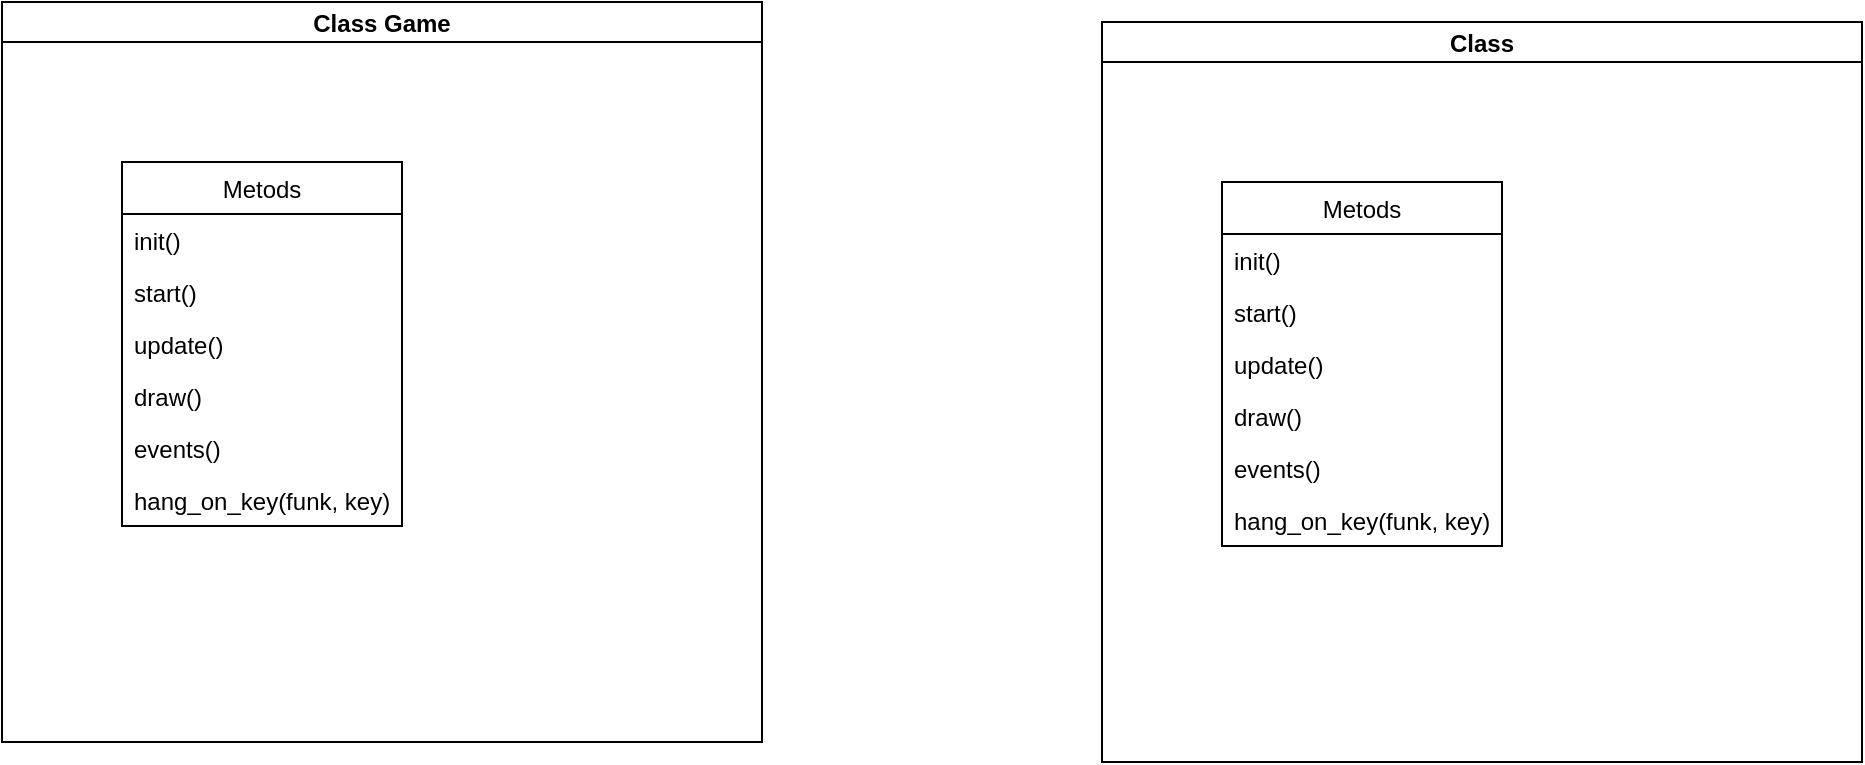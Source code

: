 <mxfile version="16.6.5" type="github">
  <diagram id="lAOZ7OAGnE78TXjuraTX" name="Page-1">
    <mxGraphModel dx="1418" dy="737" grid="1" gridSize="10" guides="1" tooltips="1" connect="1" arrows="1" fold="1" page="1" pageScale="1" pageWidth="850" pageHeight="1100" math="0" shadow="0">
      <root>
        <mxCell id="0" />
        <mxCell id="1" parent="0" />
        <mxCell id="KQAzRK6OISt39XVYgTHG-89" value="Class Game" style="swimlane;startSize=20;horizontal=1;containerType=tree;newEdgeStyle={&quot;edgeStyle&quot;:&quot;elbowEdgeStyle&quot;,&quot;startArrow&quot;:&quot;none&quot;,&quot;endArrow&quot;:&quot;none&quot;};" parent="1" vertex="1">
          <mxGeometry x="70" y="40" width="380" height="370" as="geometry" />
        </mxCell>
        <mxCell id="KQAzRK6OISt39XVYgTHG-97" value="Metods" style="swimlane;fontStyle=0;childLayout=stackLayout;horizontal=1;startSize=26;fillColor=none;horizontalStack=0;resizeParent=1;resizeParentMax=0;resizeLast=0;collapsible=1;marginBottom=0;" parent="KQAzRK6OISt39XVYgTHG-89" vertex="1">
          <mxGeometry x="60" y="80" width="140" height="182" as="geometry" />
        </mxCell>
        <mxCell id="KQAzRK6OISt39XVYgTHG-109" value="init()" style="text;strokeColor=none;fillColor=none;align=left;verticalAlign=top;spacingLeft=4;spacingRight=4;overflow=hidden;rotatable=0;points=[[0,0.5],[1,0.5]];portConstraint=eastwest;" parent="KQAzRK6OISt39XVYgTHG-97" vertex="1">
          <mxGeometry y="26" width="140" height="26" as="geometry" />
        </mxCell>
        <mxCell id="KQAzRK6OISt39XVYgTHG-108" value="start()" style="text;strokeColor=none;fillColor=none;align=left;verticalAlign=top;spacingLeft=4;spacingRight=4;overflow=hidden;rotatable=0;points=[[0,0.5],[1,0.5]];portConstraint=eastwest;" parent="KQAzRK6OISt39XVYgTHG-97" vertex="1">
          <mxGeometry y="52" width="140" height="26" as="geometry" />
        </mxCell>
        <mxCell id="KQAzRK6OISt39XVYgTHG-98" value="update()" style="text;strokeColor=none;fillColor=none;align=left;verticalAlign=top;spacingLeft=4;spacingRight=4;overflow=hidden;rotatable=0;points=[[0,0.5],[1,0.5]];portConstraint=eastwest;" parent="KQAzRK6OISt39XVYgTHG-97" vertex="1">
          <mxGeometry y="78" width="140" height="26" as="geometry" />
        </mxCell>
        <mxCell id="KQAzRK6OISt39XVYgTHG-99" value="draw()" style="text;strokeColor=none;fillColor=none;align=left;verticalAlign=top;spacingLeft=4;spacingRight=4;overflow=hidden;rotatable=0;points=[[0,0.5],[1,0.5]];portConstraint=eastwest;" parent="KQAzRK6OISt39XVYgTHG-97" vertex="1">
          <mxGeometry y="104" width="140" height="26" as="geometry" />
        </mxCell>
        <mxCell id="KQAzRK6OISt39XVYgTHG-100" value="events()" style="text;strokeColor=none;fillColor=none;align=left;verticalAlign=top;spacingLeft=4;spacingRight=4;overflow=hidden;rotatable=0;points=[[0,0.5],[1,0.5]];portConstraint=eastwest;" parent="KQAzRK6OISt39XVYgTHG-97" vertex="1">
          <mxGeometry y="130" width="140" height="26" as="geometry" />
        </mxCell>
        <mxCell id="KQAzRK6OISt39XVYgTHG-107" value="hang_on_key(funk, key)" style="text;strokeColor=none;fillColor=none;align=left;verticalAlign=top;spacingLeft=4;spacingRight=4;overflow=hidden;rotatable=0;points=[[0,0.5],[1,0.5]];portConstraint=eastwest;" parent="KQAzRK6OISt39XVYgTHG-97" vertex="1">
          <mxGeometry y="156" width="140" height="26" as="geometry" />
        </mxCell>
        <mxCell id="0UyNMeCsQSBfXzvBCNjf-1" value="Class " style="swimlane;startSize=20;horizontal=1;containerType=tree;newEdgeStyle={&quot;edgeStyle&quot;:&quot;elbowEdgeStyle&quot;,&quot;startArrow&quot;:&quot;none&quot;,&quot;endArrow&quot;:&quot;none&quot;};" vertex="1" parent="1">
          <mxGeometry x="620" y="50" width="380" height="370" as="geometry" />
        </mxCell>
        <mxCell id="0UyNMeCsQSBfXzvBCNjf-2" value="Metods" style="swimlane;fontStyle=0;childLayout=stackLayout;horizontal=1;startSize=26;fillColor=none;horizontalStack=0;resizeParent=1;resizeParentMax=0;resizeLast=0;collapsible=1;marginBottom=0;" vertex="1" parent="0UyNMeCsQSBfXzvBCNjf-1">
          <mxGeometry x="60" y="80" width="140" height="182" as="geometry" />
        </mxCell>
        <mxCell id="0UyNMeCsQSBfXzvBCNjf-3" value="init()" style="text;strokeColor=none;fillColor=none;align=left;verticalAlign=top;spacingLeft=4;spacingRight=4;overflow=hidden;rotatable=0;points=[[0,0.5],[1,0.5]];portConstraint=eastwest;" vertex="1" parent="0UyNMeCsQSBfXzvBCNjf-2">
          <mxGeometry y="26" width="140" height="26" as="geometry" />
        </mxCell>
        <mxCell id="0UyNMeCsQSBfXzvBCNjf-4" value="start()" style="text;strokeColor=none;fillColor=none;align=left;verticalAlign=top;spacingLeft=4;spacingRight=4;overflow=hidden;rotatable=0;points=[[0,0.5],[1,0.5]];portConstraint=eastwest;" vertex="1" parent="0UyNMeCsQSBfXzvBCNjf-2">
          <mxGeometry y="52" width="140" height="26" as="geometry" />
        </mxCell>
        <mxCell id="0UyNMeCsQSBfXzvBCNjf-5" value="update()" style="text;strokeColor=none;fillColor=none;align=left;verticalAlign=top;spacingLeft=4;spacingRight=4;overflow=hidden;rotatable=0;points=[[0,0.5],[1,0.5]];portConstraint=eastwest;" vertex="1" parent="0UyNMeCsQSBfXzvBCNjf-2">
          <mxGeometry y="78" width="140" height="26" as="geometry" />
        </mxCell>
        <mxCell id="0UyNMeCsQSBfXzvBCNjf-6" value="draw()" style="text;strokeColor=none;fillColor=none;align=left;verticalAlign=top;spacingLeft=4;spacingRight=4;overflow=hidden;rotatable=0;points=[[0,0.5],[1,0.5]];portConstraint=eastwest;" vertex="1" parent="0UyNMeCsQSBfXzvBCNjf-2">
          <mxGeometry y="104" width="140" height="26" as="geometry" />
        </mxCell>
        <mxCell id="0UyNMeCsQSBfXzvBCNjf-7" value="events()" style="text;strokeColor=none;fillColor=none;align=left;verticalAlign=top;spacingLeft=4;spacingRight=4;overflow=hidden;rotatable=0;points=[[0,0.5],[1,0.5]];portConstraint=eastwest;" vertex="1" parent="0UyNMeCsQSBfXzvBCNjf-2">
          <mxGeometry y="130" width="140" height="26" as="geometry" />
        </mxCell>
        <mxCell id="0UyNMeCsQSBfXzvBCNjf-8" value="hang_on_key(funk, key)" style="text;strokeColor=none;fillColor=none;align=left;verticalAlign=top;spacingLeft=4;spacingRight=4;overflow=hidden;rotatable=0;points=[[0,0.5],[1,0.5]];portConstraint=eastwest;" vertex="1" parent="0UyNMeCsQSBfXzvBCNjf-2">
          <mxGeometry y="156" width="140" height="26" as="geometry" />
        </mxCell>
      </root>
    </mxGraphModel>
  </diagram>
</mxfile>
